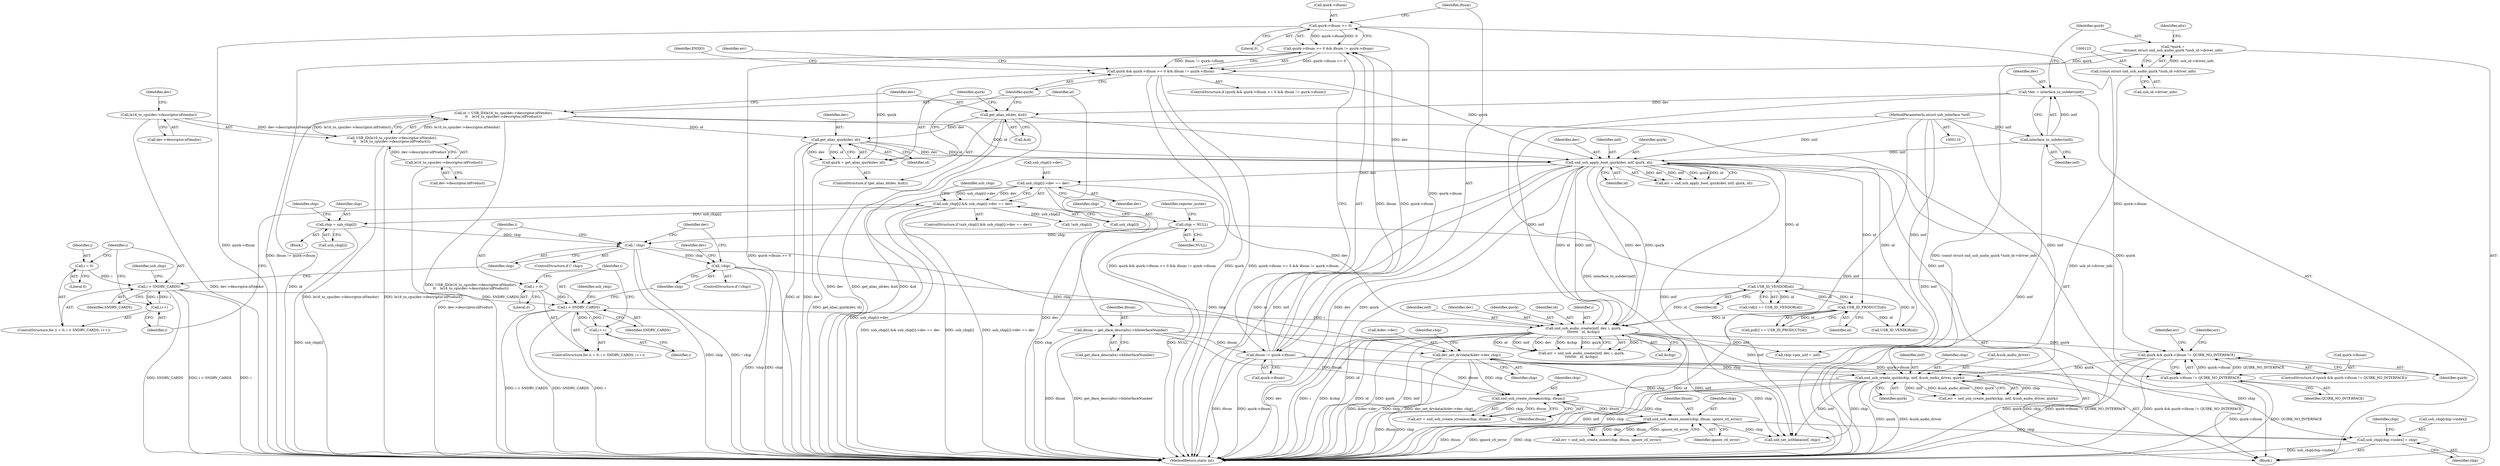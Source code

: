 digraph "0_linux_5f8cf712582617d523120df67d392059eaf2fc4b@array" {
"1000464" [label="(Call,usb_chip[chip->index] = chip)"];
"1000444" [label="(Call,snd_usb_create_mixer(chip, ifnum, ignore_ctl_error))"];
"1000434" [label="(Call,snd_usb_create_streams(chip, ifnum))"];
"1000416" [label="(Call,snd_usb_create_quirk(chip, intf, &usb_audio_driver, quirk))"];
"1000381" [label="(Call,dev_set_drvdata(&dev->dev, chip))"];
"1000367" [label="(Call,!chip)"];
"1000263" [label="(Call,! chip)"];
"1000251" [label="(Call,chip = usb_chip[i])"];
"1000219" [label="(Call,usb_chip[i] && usb_chip[i]->dev == dev)"];
"1000223" [label="(Call,usb_chip[i]->dev == dev)"];
"1000191" [label="(Call,snd_usb_apply_boot_quirk(dev, intf, quirk, id))"];
"1000163" [label="(Call,get_alias_id(dev, &id))"];
"1000115" [label="(Call,*dev = interface_to_usbdev(intf))"];
"1000117" [label="(Call,interface_to_usbdev(intf))"];
"1000111" [label="(MethodParameterIn,struct usb_interface *intf)"];
"1000169" [label="(Call,get_alias_quirk(dev, id))"];
"1000147" [label="(Call,id = USB_ID(le16_to_cpu(dev->descriptor.idVendor),\n\t\t    le16_to_cpu(dev->descriptor.idProduct)))"];
"1000149" [label="(Call,USB_ID(le16_to_cpu(dev->descriptor.idVendor),\n\t\t    le16_to_cpu(dev->descriptor.idProduct)))"];
"1000150" [label="(Call,le16_to_cpu(dev->descriptor.idVendor))"];
"1000156" [label="(Call,le16_to_cpu(dev->descriptor.idProduct))"];
"1000173" [label="(Call,quirk && quirk->ifnum >= 0 && ifnum != quirk->ifnum)"];
"1000167" [label="(Call,quirk = get_alias_quirk(dev, id))"];
"1000120" [label="(Call,*quirk =\n\t\t(const struct snd_usb_audio_quirk *)usb_id->driver_info)"];
"1000122" [label="(Call,(const struct snd_usb_audio_quirk *)usb_id->driver_info)"];
"1000175" [label="(Call,quirk->ifnum >= 0 && ifnum != quirk->ifnum)"];
"1000176" [label="(Call,quirk->ifnum >= 0)"];
"1000181" [label="(Call,ifnum != quirk->ifnum)"];
"1000141" [label="(Call,ifnum = get_iface_desc(alts)->bInterfaceNumber)"];
"1000202" [label="(Call,chip = NULL)"];
"1000316" [label="(Call,snd_usb_audio_create(intf, dev, i, quirk,\n\t\t\t\t\t\t\t\t   id, &chip))"];
"1000270" [label="(Call,i < SNDRV_CARDS)"];
"1000267" [label="(Call,i = 0)"];
"1000273" [label="(Call,i++)"];
"1000212" [label="(Call,i < SNDRV_CARDS)"];
"1000209" [label="(Call,i = 0)"];
"1000215" [label="(Call,i++)"];
"1000293" [label="(Call,USB_ID_VENDOR(id))"];
"1000306" [label="(Call,USB_ID_PRODUCT(id))"];
"1000406" [label="(Call,quirk && quirk->ifnum != QUIRK_NO_INTERFACE)"];
"1000408" [label="(Call,quirk->ifnum != QUIRK_NO_INTERFACE)"];
"1000465" [label="(Call,usb_chip[chip->index])"];
"1000381" [label="(Call,dev_set_drvdata(&dev->dev, chip))"];
"1000175" [label="(Call,quirk->ifnum >= 0 && ifnum != quirk->ifnum)"];
"1000195" [label="(Identifier,id)"];
"1000180" [label="(Literal,0)"];
"1000272" [label="(Identifier,SNDRV_CARDS)"];
"1000142" [label="(Identifier,ifnum)"];
"1000409" [label="(Call,quirk->ifnum)"];
"1000314" [label="(Call,err = snd_usb_audio_create(intf, dev, i, quirk,\n\t\t\t\t\t\t\t\t   id, &chip))"];
"1000386" [label="(Identifier,chip)"];
"1000251" [label="(Call,chip = usb_chip[i])"];
"1000267" [label="(Call,i = 0)"];
"1000266" [label="(ControlStructure,for (i = 0; i < SNDRV_CARDS; i++))"];
"1000447" [label="(Identifier,ignore_ctl_error)"];
"1000177" [label="(Call,quirk->ifnum)"];
"1000150" [label="(Call,le16_to_cpu(dev->descriptor.idVendor))"];
"1000317" [label="(Identifier,intf)"];
"1000216" [label="(Identifier,i)"];
"1000192" [label="(Identifier,dev)"];
"1000111" [label="(MethodParameterIn,struct usb_interface *intf)"];
"1000169" [label="(Call,get_alias_quirk(dev, id))"];
"1000193" [label="(Identifier,intf)"];
"1000189" [label="(Call,err = snd_usb_apply_boot_quirk(dev, intf, quirk, id))"];
"1000318" [label="(Identifier,dev)"];
"1000212" [label="(Call,i < SNDRV_CARDS)"];
"1000236" [label="(Identifier,usb_chip)"];
"1000277" [label="(Call,!usb_chip[i])"];
"1000181" [label="(Call,ifnum != quirk->ifnum)"];
"1000121" [label="(Identifier,quirk)"];
"1000302" [label="(Call,pid[i] == USB_ID_PRODUCT(id))"];
"1000182" [label="(Identifier,ifnum)"];
"1000194" [label="(Identifier,quirk)"];
"1000213" [label="(Identifier,i)"];
"1000210" [label="(Identifier,i)"];
"1000320" [label="(Identifier,quirk)"];
"1000259" [label="(Identifier,chip)"];
"1000141" [label="(Call,ifnum = get_iface_desc(alts)->bInterfaceNumber)"];
"1000162" [label="(ControlStructure,if (get_alias_id(dev, &id)))"];
"1000445" [label="(Identifier,chip)"];
"1000183" [label="(Call,quirk->ifnum)"];
"1000417" [label="(Identifier,chip)"];
"1000156" [label="(Call,le16_to_cpu(dev->descriptor.idProduct))"];
"1000408" [label="(Call,quirk->ifnum != QUIRK_NO_INTERFACE)"];
"1000163" [label="(Call,get_alias_id(dev, &id))"];
"1000118" [label="(Identifier,intf)"];
"1000405" [label="(ControlStructure,if (quirk && quirk->ifnum != QUIRK_NO_INTERFACE))"];
"1000203" [label="(Identifier,chip)"];
"1000176" [label="(Call,quirk->ifnum >= 0)"];
"1000219" [label="(Call,usb_chip[i] && usb_chip[i]->dev == dev)"];
"1000147" [label="(Call,id = USB_ID(le16_to_cpu(dev->descriptor.idVendor),\n\t\t    le16_to_cpu(dev->descriptor.idProduct)))"];
"1000209" [label="(Call,i = 0)"];
"1000415" [label="(Identifier,err)"];
"1000475" [label="(Call,usb_set_intfdata(intf, chip))"];
"1000229" [label="(Identifier,dev)"];
"1000252" [label="(Identifier,chip)"];
"1000442" [label="(Call,err = snd_usb_create_mixer(chip, ifnum, ignore_ctl_error))"];
"1000134" [label="(Identifier,alts)"];
"1000274" [label="(Identifier,i)"];
"1000366" [label="(ControlStructure,if (!chip))"];
"1000220" [label="(Call,usb_chip[i])"];
"1000470" [label="(Identifier,chip)"];
"1000473" [label="(Identifier,chip)"];
"1000207" [label="(Identifier,register_mutex)"];
"1000263" [label="(Call,! chip)"];
"1000116" [label="(Identifier,dev)"];
"1000214" [label="(Identifier,SNDRV_CARDS)"];
"1000204" [label="(Identifier,NULL)"];
"1000269" [label="(Literal,0)"];
"1000191" [label="(Call,snd_usb_apply_boot_quirk(dev, intf, quirk, id))"];
"1000171" [label="(Identifier,id)"];
"1000188" [label="(Identifier,ENXIO)"];
"1000279" [label="(Identifier,usb_chip)"];
"1000143" [label="(Call,get_iface_desc(alts)->bInterfaceNumber)"];
"1000432" [label="(Call,err = snd_usb_create_streams(chip, ifnum))"];
"1000416" [label="(Call,snd_usb_create_quirk(chip, intf, &usb_audio_driver, quirk))"];
"1000262" [label="(ControlStructure,if (! chip))"];
"1000373" [label="(Identifier,dev)"];
"1000117" [label="(Call,interface_to_usbdev(intf))"];
"1000268" [label="(Identifier,i)"];
"1000412" [label="(Identifier,QUIRK_NO_INTERFACE)"];
"1000173" [label="(Call,quirk && quirk->ifnum >= 0 && ifnum != quirk->ifnum)"];
"1000170" [label="(Identifier,dev)"];
"1000253" [label="(Call,usb_chip[i])"];
"1000270" [label="(Call,i < SNDRV_CARDS)"];
"1000223" [label="(Call,usb_chip[i]->dev == dev)"];
"1000464" [label="(Call,usb_chip[chip->index] = chip)"];
"1000113" [label="(Block,)"];
"1000151" [label="(Call,dev->descriptor.idVendor)"];
"1000421" [label="(Identifier,quirk)"];
"1000164" [label="(Identifier,dev)"];
"1000357" [label="(Call,USB_ID_VENDOR(id))"];
"1000165" [label="(Call,&id)"];
"1000511" [label="(MethodReturn,static int)"];
"1000382" [label="(Call,&dev->dev)"];
"1000202" [label="(Call,chip = NULL)"];
"1000211" [label="(Literal,0)"];
"1000149" [label="(Call,USB_ID(le16_to_cpu(dev->descriptor.idVendor),\n\t\t    le16_to_cpu(dev->descriptor.idProduct)))"];
"1000407" [label="(Identifier,quirk)"];
"1000367" [label="(Call,!chip)"];
"1000122" [label="(Call,(const struct snd_usb_audio_quirk *)usb_id->driver_info)"];
"1000414" [label="(Call,err = snd_usb_create_quirk(chip, intf, &usb_audio_driver, quirk))"];
"1000329" [label="(Call,chip->pm_intf = intf)"];
"1000167" [label="(Call,quirk = get_alias_quirk(dev, id))"];
"1000307" [label="(Identifier,id)"];
"1000148" [label="(Identifier,id)"];
"1000390" [label="(Identifier,chip)"];
"1000289" [label="(Call,vid[i] == USB_ID_VENDOR(id))"];
"1000190" [label="(Identifier,err)"];
"1000124" [label="(Call,usb_id->driver_info)"];
"1000446" [label="(Identifier,ifnum)"];
"1000384" [label="(Identifier,dev)"];
"1000157" [label="(Call,dev->descriptor.idProduct)"];
"1000321" [label="(Identifier,id)"];
"1000294" [label="(Identifier,id)"];
"1000168" [label="(Identifier,quirk)"];
"1000316" [label="(Call,snd_usb_audio_create(intf, dev, i, quirk,\n\t\t\t\t\t\t\t\t   id, &chip))"];
"1000115" [label="(Call,*dev = interface_to_usbdev(intf))"];
"1000273" [label="(Call,i++)"];
"1000436" [label="(Identifier,ifnum)"];
"1000319" [label="(Identifier,i)"];
"1000172" [label="(ControlStructure,if (quirk && quirk->ifnum >= 0 && ifnum != quirk->ifnum))"];
"1000174" [label="(Identifier,quirk)"];
"1000406" [label="(Call,quirk && quirk->ifnum != QUIRK_NO_INTERFACE)"];
"1000230" [label="(Block,)"];
"1000221" [label="(Identifier,usb_chip)"];
"1000429" [label="(Identifier,err)"];
"1000271" [label="(Identifier,i)"];
"1000306" [label="(Call,USB_ID_PRODUCT(id))"];
"1000120" [label="(Call,*quirk =\n\t\t(const struct snd_usb_audio_quirk *)usb_id->driver_info)"];
"1000419" [label="(Call,&usb_audio_driver)"];
"1000224" [label="(Call,usb_chip[i]->dev)"];
"1000322" [label="(Call,&chip)"];
"1000264" [label="(Identifier,chip)"];
"1000444" [label="(Call,snd_usb_create_mixer(chip, ifnum, ignore_ctl_error))"];
"1000159" [label="(Identifier,dev)"];
"1000434" [label="(Call,snd_usb_create_streams(chip, ifnum))"];
"1000208" [label="(ControlStructure,for (i = 0; i < SNDRV_CARDS; i++))"];
"1000218" [label="(ControlStructure,if (usb_chip[i] && usb_chip[i]->dev == dev))"];
"1000435" [label="(Identifier,chip)"];
"1000418" [label="(Identifier,intf)"];
"1000368" [label="(Identifier,chip)"];
"1000293" [label="(Call,USB_ID_VENDOR(id))"];
"1000215" [label="(Call,i++)"];
"1000464" -> "1000113"  [label="AST: "];
"1000464" -> "1000470"  [label="CFG: "];
"1000465" -> "1000464"  [label="AST: "];
"1000470" -> "1000464"  [label="AST: "];
"1000473" -> "1000464"  [label="CFG: "];
"1000464" -> "1000511"  [label="DDG: usb_chip[chip->index]"];
"1000444" -> "1000464"  [label="DDG: chip"];
"1000416" -> "1000464"  [label="DDG: chip"];
"1000381" -> "1000464"  [label="DDG: chip"];
"1000444" -> "1000442"  [label="AST: "];
"1000444" -> "1000447"  [label="CFG: "];
"1000445" -> "1000444"  [label="AST: "];
"1000446" -> "1000444"  [label="AST: "];
"1000447" -> "1000444"  [label="AST: "];
"1000442" -> "1000444"  [label="CFG: "];
"1000444" -> "1000511"  [label="DDG: ifnum"];
"1000444" -> "1000511"  [label="DDG: ignore_ctl_error"];
"1000444" -> "1000511"  [label="DDG: chip"];
"1000444" -> "1000442"  [label="DDG: chip"];
"1000444" -> "1000442"  [label="DDG: ifnum"];
"1000444" -> "1000442"  [label="DDG: ignore_ctl_error"];
"1000434" -> "1000444"  [label="DDG: chip"];
"1000434" -> "1000444"  [label="DDG: ifnum"];
"1000444" -> "1000475"  [label="DDG: chip"];
"1000434" -> "1000432"  [label="AST: "];
"1000434" -> "1000436"  [label="CFG: "];
"1000435" -> "1000434"  [label="AST: "];
"1000436" -> "1000434"  [label="AST: "];
"1000432" -> "1000434"  [label="CFG: "];
"1000434" -> "1000511"  [label="DDG: ifnum"];
"1000434" -> "1000511"  [label="DDG: chip"];
"1000434" -> "1000432"  [label="DDG: chip"];
"1000434" -> "1000432"  [label="DDG: ifnum"];
"1000416" -> "1000434"  [label="DDG: chip"];
"1000381" -> "1000434"  [label="DDG: chip"];
"1000181" -> "1000434"  [label="DDG: ifnum"];
"1000141" -> "1000434"  [label="DDG: ifnum"];
"1000416" -> "1000414"  [label="AST: "];
"1000416" -> "1000421"  [label="CFG: "];
"1000417" -> "1000416"  [label="AST: "];
"1000418" -> "1000416"  [label="AST: "];
"1000419" -> "1000416"  [label="AST: "];
"1000421" -> "1000416"  [label="AST: "];
"1000414" -> "1000416"  [label="CFG: "];
"1000416" -> "1000511"  [label="DDG: intf"];
"1000416" -> "1000511"  [label="DDG: chip"];
"1000416" -> "1000511"  [label="DDG: quirk"];
"1000416" -> "1000511"  [label="DDG: &usb_audio_driver"];
"1000416" -> "1000414"  [label="DDG: chip"];
"1000416" -> "1000414"  [label="DDG: intf"];
"1000416" -> "1000414"  [label="DDG: &usb_audio_driver"];
"1000416" -> "1000414"  [label="DDG: quirk"];
"1000381" -> "1000416"  [label="DDG: chip"];
"1000191" -> "1000416"  [label="DDG: intf"];
"1000111" -> "1000416"  [label="DDG: intf"];
"1000316" -> "1000416"  [label="DDG: intf"];
"1000406" -> "1000416"  [label="DDG: quirk"];
"1000416" -> "1000475"  [label="DDG: intf"];
"1000416" -> "1000475"  [label="DDG: chip"];
"1000381" -> "1000113"  [label="AST: "];
"1000381" -> "1000386"  [label="CFG: "];
"1000382" -> "1000381"  [label="AST: "];
"1000386" -> "1000381"  [label="AST: "];
"1000390" -> "1000381"  [label="CFG: "];
"1000381" -> "1000511"  [label="DDG: &dev->dev"];
"1000381" -> "1000511"  [label="DDG: chip"];
"1000381" -> "1000511"  [label="DDG: dev_set_drvdata(&dev->dev, chip)"];
"1000367" -> "1000381"  [label="DDG: chip"];
"1000263" -> "1000381"  [label="DDG: chip"];
"1000381" -> "1000475"  [label="DDG: chip"];
"1000367" -> "1000366"  [label="AST: "];
"1000367" -> "1000368"  [label="CFG: "];
"1000368" -> "1000367"  [label="AST: "];
"1000373" -> "1000367"  [label="CFG: "];
"1000384" -> "1000367"  [label="CFG: "];
"1000367" -> "1000511"  [label="DDG: chip"];
"1000367" -> "1000511"  [label="DDG: !chip"];
"1000263" -> "1000367"  [label="DDG: chip"];
"1000263" -> "1000262"  [label="AST: "];
"1000263" -> "1000264"  [label="CFG: "];
"1000264" -> "1000263"  [label="AST: "];
"1000268" -> "1000263"  [label="CFG: "];
"1000384" -> "1000263"  [label="CFG: "];
"1000263" -> "1000511"  [label="DDG: chip"];
"1000263" -> "1000511"  [label="DDG: ! chip"];
"1000251" -> "1000263"  [label="DDG: chip"];
"1000202" -> "1000263"  [label="DDG: chip"];
"1000251" -> "1000230"  [label="AST: "];
"1000251" -> "1000253"  [label="CFG: "];
"1000252" -> "1000251"  [label="AST: "];
"1000253" -> "1000251"  [label="AST: "];
"1000259" -> "1000251"  [label="CFG: "];
"1000251" -> "1000511"  [label="DDG: usb_chip[i]"];
"1000219" -> "1000251"  [label="DDG: usb_chip[i]"];
"1000219" -> "1000218"  [label="AST: "];
"1000219" -> "1000220"  [label="CFG: "];
"1000219" -> "1000223"  [label="CFG: "];
"1000220" -> "1000219"  [label="AST: "];
"1000223" -> "1000219"  [label="AST: "];
"1000236" -> "1000219"  [label="CFG: "];
"1000216" -> "1000219"  [label="CFG: "];
"1000219" -> "1000511"  [label="DDG: usb_chip[i]->dev == dev"];
"1000219" -> "1000511"  [label="DDG: usb_chip[i] && usb_chip[i]->dev == dev"];
"1000219" -> "1000511"  [label="DDG: usb_chip[i]"];
"1000223" -> "1000219"  [label="DDG: usb_chip[i]->dev"];
"1000223" -> "1000219"  [label="DDG: dev"];
"1000219" -> "1000277"  [label="DDG: usb_chip[i]"];
"1000223" -> "1000229"  [label="CFG: "];
"1000224" -> "1000223"  [label="AST: "];
"1000229" -> "1000223"  [label="AST: "];
"1000223" -> "1000511"  [label="DDG: dev"];
"1000223" -> "1000511"  [label="DDG: usb_chip[i]->dev"];
"1000191" -> "1000223"  [label="DDG: dev"];
"1000223" -> "1000316"  [label="DDG: dev"];
"1000191" -> "1000189"  [label="AST: "];
"1000191" -> "1000195"  [label="CFG: "];
"1000192" -> "1000191"  [label="AST: "];
"1000193" -> "1000191"  [label="AST: "];
"1000194" -> "1000191"  [label="AST: "];
"1000195" -> "1000191"  [label="AST: "];
"1000189" -> "1000191"  [label="CFG: "];
"1000191" -> "1000511"  [label="DDG: quirk"];
"1000191" -> "1000511"  [label="DDG: id"];
"1000191" -> "1000511"  [label="DDG: intf"];
"1000191" -> "1000511"  [label="DDG: dev"];
"1000191" -> "1000189"  [label="DDG: dev"];
"1000191" -> "1000189"  [label="DDG: intf"];
"1000191" -> "1000189"  [label="DDG: quirk"];
"1000191" -> "1000189"  [label="DDG: id"];
"1000163" -> "1000191"  [label="DDG: dev"];
"1000169" -> "1000191"  [label="DDG: dev"];
"1000169" -> "1000191"  [label="DDG: id"];
"1000117" -> "1000191"  [label="DDG: intf"];
"1000111" -> "1000191"  [label="DDG: intf"];
"1000173" -> "1000191"  [label="DDG: quirk"];
"1000147" -> "1000191"  [label="DDG: id"];
"1000191" -> "1000293"  [label="DDG: id"];
"1000191" -> "1000306"  [label="DDG: id"];
"1000191" -> "1000316"  [label="DDG: intf"];
"1000191" -> "1000316"  [label="DDG: dev"];
"1000191" -> "1000316"  [label="DDG: quirk"];
"1000191" -> "1000316"  [label="DDG: id"];
"1000191" -> "1000357"  [label="DDG: id"];
"1000191" -> "1000406"  [label="DDG: quirk"];
"1000191" -> "1000475"  [label="DDG: intf"];
"1000163" -> "1000162"  [label="AST: "];
"1000163" -> "1000165"  [label="CFG: "];
"1000164" -> "1000163"  [label="AST: "];
"1000165" -> "1000163"  [label="AST: "];
"1000168" -> "1000163"  [label="CFG: "];
"1000174" -> "1000163"  [label="CFG: "];
"1000163" -> "1000511"  [label="DDG: dev"];
"1000163" -> "1000511"  [label="DDG: get_alias_id(dev, &id)"];
"1000163" -> "1000511"  [label="DDG: &id"];
"1000115" -> "1000163"  [label="DDG: dev"];
"1000163" -> "1000169"  [label="DDG: dev"];
"1000115" -> "1000113"  [label="AST: "];
"1000115" -> "1000117"  [label="CFG: "];
"1000116" -> "1000115"  [label="AST: "];
"1000117" -> "1000115"  [label="AST: "];
"1000121" -> "1000115"  [label="CFG: "];
"1000115" -> "1000511"  [label="DDG: interface_to_usbdev(intf)"];
"1000117" -> "1000115"  [label="DDG: intf"];
"1000117" -> "1000118"  [label="CFG: "];
"1000118" -> "1000117"  [label="AST: "];
"1000117" -> "1000511"  [label="DDG: intf"];
"1000111" -> "1000117"  [label="DDG: intf"];
"1000111" -> "1000110"  [label="AST: "];
"1000111" -> "1000511"  [label="DDG: intf"];
"1000111" -> "1000316"  [label="DDG: intf"];
"1000111" -> "1000329"  [label="DDG: intf"];
"1000111" -> "1000475"  [label="DDG: intf"];
"1000169" -> "1000167"  [label="AST: "];
"1000169" -> "1000171"  [label="CFG: "];
"1000170" -> "1000169"  [label="AST: "];
"1000171" -> "1000169"  [label="AST: "];
"1000167" -> "1000169"  [label="CFG: "];
"1000169" -> "1000511"  [label="DDG: id"];
"1000169" -> "1000511"  [label="DDG: dev"];
"1000169" -> "1000167"  [label="DDG: dev"];
"1000169" -> "1000167"  [label="DDG: id"];
"1000147" -> "1000169"  [label="DDG: id"];
"1000147" -> "1000113"  [label="AST: "];
"1000147" -> "1000149"  [label="CFG: "];
"1000148" -> "1000147"  [label="AST: "];
"1000149" -> "1000147"  [label="AST: "];
"1000164" -> "1000147"  [label="CFG: "];
"1000147" -> "1000511"  [label="DDG: id"];
"1000147" -> "1000511"  [label="DDG: USB_ID(le16_to_cpu(dev->descriptor.idVendor),\n\t\t    le16_to_cpu(dev->descriptor.idProduct))"];
"1000149" -> "1000147"  [label="DDG: le16_to_cpu(dev->descriptor.idVendor)"];
"1000149" -> "1000147"  [label="DDG: le16_to_cpu(dev->descriptor.idProduct)"];
"1000149" -> "1000156"  [label="CFG: "];
"1000150" -> "1000149"  [label="AST: "];
"1000156" -> "1000149"  [label="AST: "];
"1000149" -> "1000511"  [label="DDG: le16_to_cpu(dev->descriptor.idVendor)"];
"1000149" -> "1000511"  [label="DDG: le16_to_cpu(dev->descriptor.idProduct)"];
"1000150" -> "1000149"  [label="DDG: dev->descriptor.idVendor"];
"1000156" -> "1000149"  [label="DDG: dev->descriptor.idProduct"];
"1000150" -> "1000151"  [label="CFG: "];
"1000151" -> "1000150"  [label="AST: "];
"1000159" -> "1000150"  [label="CFG: "];
"1000150" -> "1000511"  [label="DDG: dev->descriptor.idVendor"];
"1000156" -> "1000157"  [label="CFG: "];
"1000157" -> "1000156"  [label="AST: "];
"1000156" -> "1000511"  [label="DDG: dev->descriptor.idProduct"];
"1000173" -> "1000172"  [label="AST: "];
"1000173" -> "1000174"  [label="CFG: "];
"1000173" -> "1000175"  [label="CFG: "];
"1000174" -> "1000173"  [label="AST: "];
"1000175" -> "1000173"  [label="AST: "];
"1000188" -> "1000173"  [label="CFG: "];
"1000190" -> "1000173"  [label="CFG: "];
"1000173" -> "1000511"  [label="DDG: quirk && quirk->ifnum >= 0 && ifnum != quirk->ifnum"];
"1000173" -> "1000511"  [label="DDG: quirk"];
"1000173" -> "1000511"  [label="DDG: quirk->ifnum >= 0 && ifnum != quirk->ifnum"];
"1000167" -> "1000173"  [label="DDG: quirk"];
"1000120" -> "1000173"  [label="DDG: quirk"];
"1000175" -> "1000173"  [label="DDG: quirk->ifnum >= 0"];
"1000175" -> "1000173"  [label="DDG: ifnum != quirk->ifnum"];
"1000167" -> "1000162"  [label="AST: "];
"1000168" -> "1000167"  [label="AST: "];
"1000174" -> "1000167"  [label="CFG: "];
"1000167" -> "1000511"  [label="DDG: get_alias_quirk(dev, id)"];
"1000120" -> "1000113"  [label="AST: "];
"1000120" -> "1000122"  [label="CFG: "];
"1000121" -> "1000120"  [label="AST: "];
"1000122" -> "1000120"  [label="AST: "];
"1000134" -> "1000120"  [label="CFG: "];
"1000120" -> "1000511"  [label="DDG: (const struct snd_usb_audio_quirk *)usb_id->driver_info"];
"1000122" -> "1000120"  [label="DDG: usb_id->driver_info"];
"1000122" -> "1000124"  [label="CFG: "];
"1000123" -> "1000122"  [label="AST: "];
"1000124" -> "1000122"  [label="AST: "];
"1000122" -> "1000511"  [label="DDG: usb_id->driver_info"];
"1000175" -> "1000176"  [label="CFG: "];
"1000175" -> "1000181"  [label="CFG: "];
"1000176" -> "1000175"  [label="AST: "];
"1000181" -> "1000175"  [label="AST: "];
"1000175" -> "1000511"  [label="DDG: ifnum != quirk->ifnum"];
"1000175" -> "1000511"  [label="DDG: quirk->ifnum >= 0"];
"1000176" -> "1000175"  [label="DDG: quirk->ifnum"];
"1000176" -> "1000175"  [label="DDG: 0"];
"1000181" -> "1000175"  [label="DDG: ifnum"];
"1000181" -> "1000175"  [label="DDG: quirk->ifnum"];
"1000176" -> "1000180"  [label="CFG: "];
"1000177" -> "1000176"  [label="AST: "];
"1000180" -> "1000176"  [label="AST: "];
"1000182" -> "1000176"  [label="CFG: "];
"1000176" -> "1000511"  [label="DDG: quirk->ifnum"];
"1000176" -> "1000181"  [label="DDG: quirk->ifnum"];
"1000176" -> "1000408"  [label="DDG: quirk->ifnum"];
"1000181" -> "1000183"  [label="CFG: "];
"1000182" -> "1000181"  [label="AST: "];
"1000183" -> "1000181"  [label="AST: "];
"1000181" -> "1000511"  [label="DDG: ifnum"];
"1000181" -> "1000511"  [label="DDG: quirk->ifnum"];
"1000141" -> "1000181"  [label="DDG: ifnum"];
"1000181" -> "1000408"  [label="DDG: quirk->ifnum"];
"1000141" -> "1000113"  [label="AST: "];
"1000141" -> "1000143"  [label="CFG: "];
"1000142" -> "1000141"  [label="AST: "];
"1000143" -> "1000141"  [label="AST: "];
"1000148" -> "1000141"  [label="CFG: "];
"1000141" -> "1000511"  [label="DDG: ifnum"];
"1000141" -> "1000511"  [label="DDG: get_iface_desc(alts)->bInterfaceNumber"];
"1000202" -> "1000113"  [label="AST: "];
"1000202" -> "1000204"  [label="CFG: "];
"1000203" -> "1000202"  [label="AST: "];
"1000204" -> "1000202"  [label="AST: "];
"1000207" -> "1000202"  [label="CFG: "];
"1000202" -> "1000511"  [label="DDG: chip"];
"1000202" -> "1000511"  [label="DDG: NULL"];
"1000316" -> "1000314"  [label="AST: "];
"1000316" -> "1000322"  [label="CFG: "];
"1000317" -> "1000316"  [label="AST: "];
"1000318" -> "1000316"  [label="AST: "];
"1000319" -> "1000316"  [label="AST: "];
"1000320" -> "1000316"  [label="AST: "];
"1000321" -> "1000316"  [label="AST: "];
"1000322" -> "1000316"  [label="AST: "];
"1000314" -> "1000316"  [label="CFG: "];
"1000316" -> "1000511"  [label="DDG: dev"];
"1000316" -> "1000511"  [label="DDG: i"];
"1000316" -> "1000511"  [label="DDG: &chip"];
"1000316" -> "1000511"  [label="DDG: id"];
"1000316" -> "1000511"  [label="DDG: quirk"];
"1000316" -> "1000511"  [label="DDG: intf"];
"1000316" -> "1000314"  [label="DDG: i"];
"1000316" -> "1000314"  [label="DDG: id"];
"1000316" -> "1000314"  [label="DDG: intf"];
"1000316" -> "1000314"  [label="DDG: dev"];
"1000316" -> "1000314"  [label="DDG: &chip"];
"1000316" -> "1000314"  [label="DDG: quirk"];
"1000270" -> "1000316"  [label="DDG: i"];
"1000293" -> "1000316"  [label="DDG: id"];
"1000306" -> "1000316"  [label="DDG: id"];
"1000316" -> "1000329"  [label="DDG: intf"];
"1000316" -> "1000406"  [label="DDG: quirk"];
"1000316" -> "1000475"  [label="DDG: intf"];
"1000270" -> "1000266"  [label="AST: "];
"1000270" -> "1000272"  [label="CFG: "];
"1000271" -> "1000270"  [label="AST: "];
"1000272" -> "1000270"  [label="AST: "];
"1000279" -> "1000270"  [label="CFG: "];
"1000368" -> "1000270"  [label="CFG: "];
"1000270" -> "1000511"  [label="DDG: i < SNDRV_CARDS"];
"1000270" -> "1000511"  [label="DDG: SNDRV_CARDS"];
"1000270" -> "1000511"  [label="DDG: i"];
"1000267" -> "1000270"  [label="DDG: i"];
"1000273" -> "1000270"  [label="DDG: i"];
"1000212" -> "1000270"  [label="DDG: SNDRV_CARDS"];
"1000270" -> "1000273"  [label="DDG: i"];
"1000267" -> "1000266"  [label="AST: "];
"1000267" -> "1000269"  [label="CFG: "];
"1000268" -> "1000267"  [label="AST: "];
"1000269" -> "1000267"  [label="AST: "];
"1000271" -> "1000267"  [label="CFG: "];
"1000273" -> "1000266"  [label="AST: "];
"1000273" -> "1000274"  [label="CFG: "];
"1000274" -> "1000273"  [label="AST: "];
"1000271" -> "1000273"  [label="CFG: "];
"1000212" -> "1000208"  [label="AST: "];
"1000212" -> "1000214"  [label="CFG: "];
"1000213" -> "1000212"  [label="AST: "];
"1000214" -> "1000212"  [label="AST: "];
"1000221" -> "1000212"  [label="CFG: "];
"1000264" -> "1000212"  [label="CFG: "];
"1000212" -> "1000511"  [label="DDG: SNDRV_CARDS"];
"1000212" -> "1000511"  [label="DDG: i < SNDRV_CARDS"];
"1000212" -> "1000511"  [label="DDG: i"];
"1000209" -> "1000212"  [label="DDG: i"];
"1000215" -> "1000212"  [label="DDG: i"];
"1000212" -> "1000215"  [label="DDG: i"];
"1000209" -> "1000208"  [label="AST: "];
"1000209" -> "1000211"  [label="CFG: "];
"1000210" -> "1000209"  [label="AST: "];
"1000211" -> "1000209"  [label="AST: "];
"1000213" -> "1000209"  [label="CFG: "];
"1000215" -> "1000208"  [label="AST: "];
"1000215" -> "1000216"  [label="CFG: "];
"1000216" -> "1000215"  [label="AST: "];
"1000213" -> "1000215"  [label="CFG: "];
"1000293" -> "1000289"  [label="AST: "];
"1000293" -> "1000294"  [label="CFG: "];
"1000294" -> "1000293"  [label="AST: "];
"1000289" -> "1000293"  [label="CFG: "];
"1000293" -> "1000511"  [label="DDG: id"];
"1000293" -> "1000289"  [label="DDG: id"];
"1000306" -> "1000293"  [label="DDG: id"];
"1000293" -> "1000306"  [label="DDG: id"];
"1000293" -> "1000357"  [label="DDG: id"];
"1000306" -> "1000302"  [label="AST: "];
"1000306" -> "1000307"  [label="CFG: "];
"1000307" -> "1000306"  [label="AST: "];
"1000302" -> "1000306"  [label="CFG: "];
"1000306" -> "1000511"  [label="DDG: id"];
"1000306" -> "1000302"  [label="DDG: id"];
"1000306" -> "1000357"  [label="DDG: id"];
"1000406" -> "1000405"  [label="AST: "];
"1000406" -> "1000407"  [label="CFG: "];
"1000406" -> "1000408"  [label="CFG: "];
"1000407" -> "1000406"  [label="AST: "];
"1000408" -> "1000406"  [label="AST: "];
"1000415" -> "1000406"  [label="CFG: "];
"1000429" -> "1000406"  [label="CFG: "];
"1000406" -> "1000511"  [label="DDG: quirk"];
"1000406" -> "1000511"  [label="DDG: quirk->ifnum != QUIRK_NO_INTERFACE"];
"1000406" -> "1000511"  [label="DDG: quirk && quirk->ifnum != QUIRK_NO_INTERFACE"];
"1000408" -> "1000406"  [label="DDG: quirk->ifnum"];
"1000408" -> "1000406"  [label="DDG: QUIRK_NO_INTERFACE"];
"1000408" -> "1000412"  [label="CFG: "];
"1000409" -> "1000408"  [label="AST: "];
"1000412" -> "1000408"  [label="AST: "];
"1000408" -> "1000511"  [label="DDG: quirk->ifnum"];
"1000408" -> "1000511"  [label="DDG: QUIRK_NO_INTERFACE"];
}
